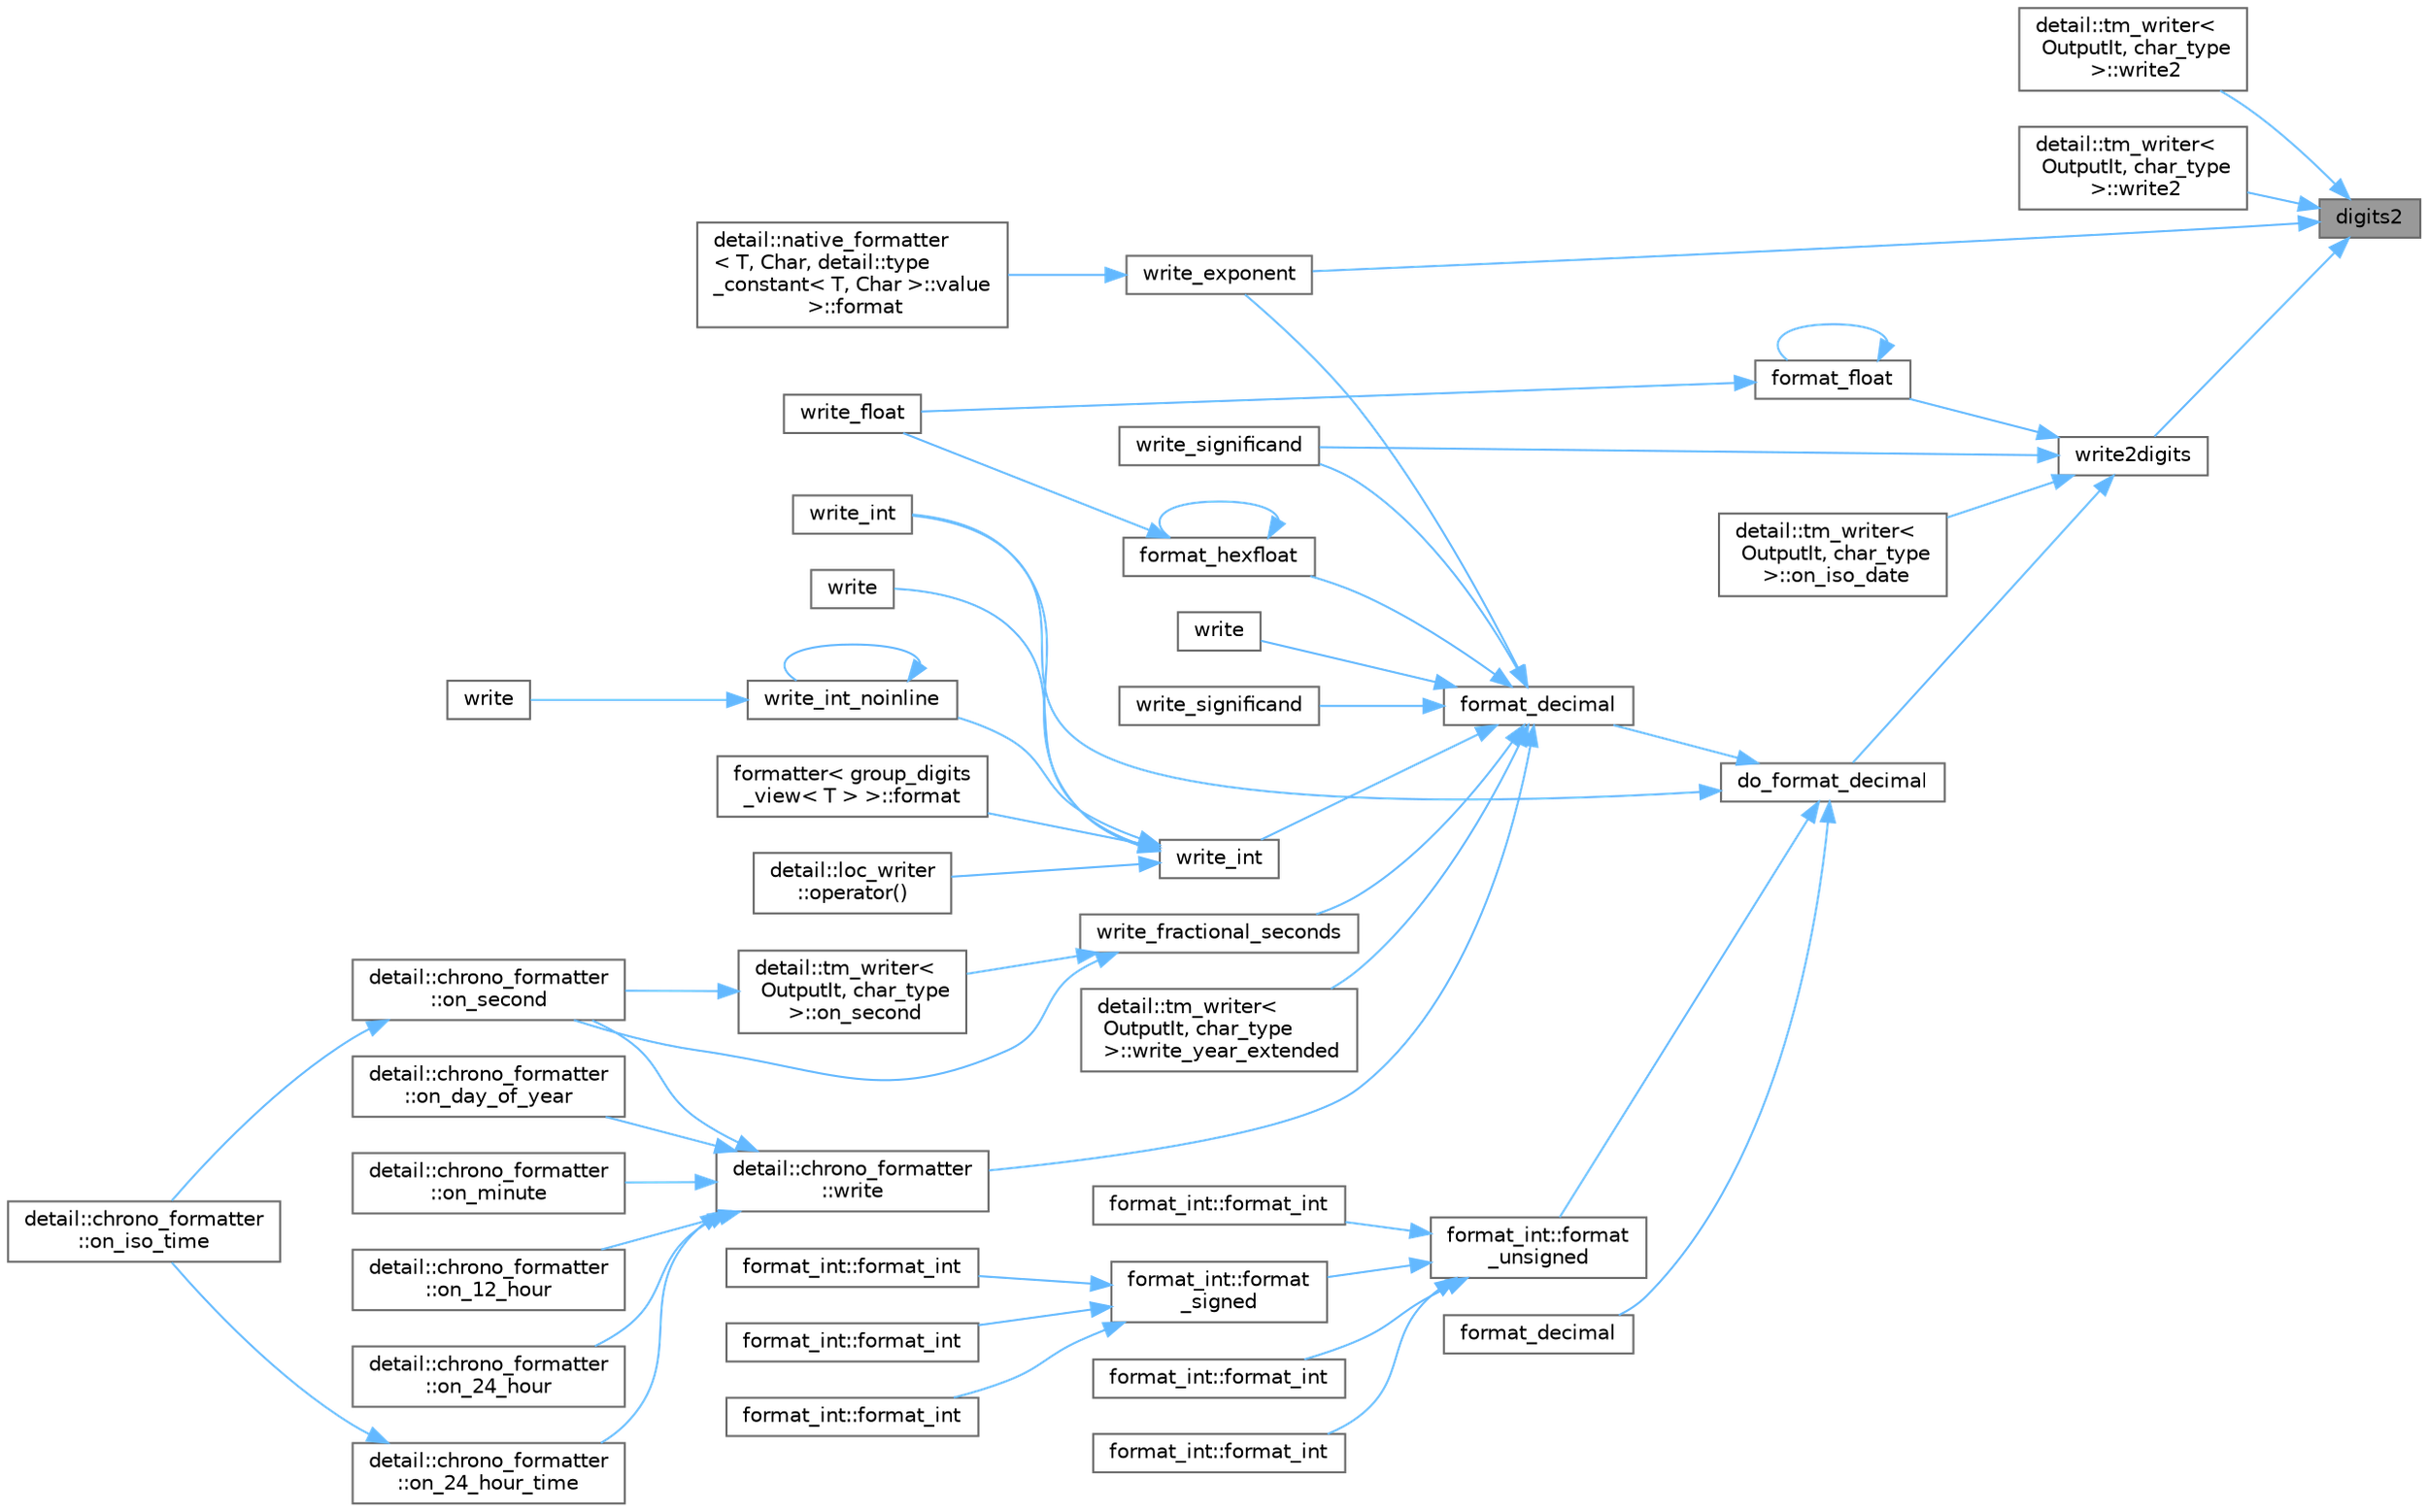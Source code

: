 digraph "digits2"
{
 // LATEX_PDF_SIZE
  bgcolor="transparent";
  edge [fontname=Helvetica,fontsize=10,labelfontname=Helvetica,labelfontsize=10];
  node [fontname=Helvetica,fontsize=10,shape=box,height=0.2,width=0.4];
  rankdir="RL";
  Node1 [id="Node000001",label="digits2",height=0.2,width=0.4,color="gray40", fillcolor="grey60", style="filled", fontcolor="black",tooltip=" "];
  Node1 -> Node2 [id="edge1_Node000001_Node000002",dir="back",color="steelblue1",style="solid",tooltip=" "];
  Node2 [id="Node000002",label="detail::tm_writer\<\l OutputIt, char_type\l \>::write2",height=0.2,width=0.4,color="grey40", fillcolor="white", style="filled",URL="$classdetail_1_1tm__writer.html#a9c21431b9665821910a1d2f8a6b74551",tooltip=" "];
  Node1 -> Node3 [id="edge2_Node000001_Node000003",dir="back",color="steelblue1",style="solid",tooltip=" "];
  Node3 [id="Node000003",label="detail::tm_writer\<\l OutputIt, char_type\l \>::write2",height=0.2,width=0.4,color="grey40", fillcolor="white", style="filled",URL="$classdetail_1_1tm__writer.html#a0c208c29cca477ac9f618147bdd06aae",tooltip=" "];
  Node1 -> Node4 [id="edge3_Node000001_Node000004",dir="back",color="steelblue1",style="solid",tooltip=" "];
  Node4 [id="Node000004",label="write2digits",height=0.2,width=0.4,color="grey40", fillcolor="white", style="filled",URL="$namespacedetail.html#ab5f59fc44586297ecd385bcf8416eb9c",tooltip=" "];
  Node4 -> Node5 [id="edge4_Node000004_Node000005",dir="back",color="steelblue1",style="solid",tooltip=" "];
  Node5 [id="Node000005",label="do_format_decimal",height=0.2,width=0.4,color="grey40", fillcolor="white", style="filled",URL="$namespacedetail.html#a6a78284fcaf4f89d8febe648ac5a688d",tooltip=" "];
  Node5 -> Node6 [id="edge5_Node000005_Node000006",dir="back",color="steelblue1",style="solid",tooltip=" "];
  Node6 [id="Node000006",label="format_decimal",height=0.2,width=0.4,color="grey40", fillcolor="white", style="filled",URL="$namespacedetail.html#a0141c49ca50a97445980498f75432aee",tooltip=" "];
  Node6 -> Node7 [id="edge6_Node000006_Node000007",dir="back",color="steelblue1",style="solid",tooltip=" "];
  Node7 [id="Node000007",label="format_hexfloat",height=0.2,width=0.4,color="grey40", fillcolor="white", style="filled",URL="$namespacedetail.html#a9ec1df3b250d79f09b8620a2d096cff8",tooltip=" "];
  Node7 -> Node7 [id="edge7_Node000007_Node000007",dir="back",color="steelblue1",style="solid",tooltip=" "];
  Node7 -> Node8 [id="edge8_Node000007_Node000008",dir="back",color="steelblue1",style="solid",tooltip=" "];
  Node8 [id="Node000008",label="write_float",height=0.2,width=0.4,color="grey40", fillcolor="white", style="filled",URL="$namespacedetail.html#a503a3fdae408f07dae7003840f786b53",tooltip=" "];
  Node6 -> Node9 [id="edge9_Node000006_Node000009",dir="back",color="steelblue1",style="solid",tooltip=" "];
  Node9 [id="Node000009",label="detail::chrono_formatter\l::write",height=0.2,width=0.4,color="grey40", fillcolor="white", style="filled",URL="$structdetail_1_1chrono__formatter.html#add7570da74a4570c6bbdd344394d3b73",tooltip=" "];
  Node9 -> Node10 [id="edge10_Node000009_Node000010",dir="back",color="steelblue1",style="solid",tooltip=" "];
  Node10 [id="Node000010",label="detail::chrono_formatter\l::on_12_hour",height=0.2,width=0.4,color="grey40", fillcolor="white", style="filled",URL="$structdetail_1_1chrono__formatter.html#a3f7aacce265226c5965e6081c4799336",tooltip=" "];
  Node9 -> Node11 [id="edge11_Node000009_Node000011",dir="back",color="steelblue1",style="solid",tooltip=" "];
  Node11 [id="Node000011",label="detail::chrono_formatter\l::on_24_hour",height=0.2,width=0.4,color="grey40", fillcolor="white", style="filled",URL="$structdetail_1_1chrono__formatter.html#aea488566e3e4ca46319ef5f5151755a0",tooltip=" "];
  Node9 -> Node12 [id="edge12_Node000009_Node000012",dir="back",color="steelblue1",style="solid",tooltip=" "];
  Node12 [id="Node000012",label="detail::chrono_formatter\l::on_24_hour_time",height=0.2,width=0.4,color="grey40", fillcolor="white", style="filled",URL="$structdetail_1_1chrono__formatter.html#a1a36b23ef9bc29633a52e995ea2dd23a",tooltip=" "];
  Node12 -> Node13 [id="edge13_Node000012_Node000013",dir="back",color="steelblue1",style="solid",tooltip=" "];
  Node13 [id="Node000013",label="detail::chrono_formatter\l::on_iso_time",height=0.2,width=0.4,color="grey40", fillcolor="white", style="filled",URL="$structdetail_1_1chrono__formatter.html#a94c937acaca8bfa7b3d319d1bd237ef9",tooltip=" "];
  Node9 -> Node14 [id="edge14_Node000009_Node000014",dir="back",color="steelblue1",style="solid",tooltip=" "];
  Node14 [id="Node000014",label="detail::chrono_formatter\l::on_day_of_year",height=0.2,width=0.4,color="grey40", fillcolor="white", style="filled",URL="$structdetail_1_1chrono__formatter.html#a15e3ea2d4cbad788f990ad686632f905",tooltip=" "];
  Node9 -> Node15 [id="edge15_Node000009_Node000015",dir="back",color="steelblue1",style="solid",tooltip=" "];
  Node15 [id="Node000015",label="detail::chrono_formatter\l::on_minute",height=0.2,width=0.4,color="grey40", fillcolor="white", style="filled",URL="$structdetail_1_1chrono__formatter.html#a5fa9e34decab3a88e4c9543effa54e31",tooltip=" "];
  Node9 -> Node16 [id="edge16_Node000009_Node000016",dir="back",color="steelblue1",style="solid",tooltip=" "];
  Node16 [id="Node000016",label="detail::chrono_formatter\l::on_second",height=0.2,width=0.4,color="grey40", fillcolor="white", style="filled",URL="$structdetail_1_1chrono__formatter.html#afcb9a0eff4398874cbff0b5466c5f56c",tooltip=" "];
  Node16 -> Node13 [id="edge17_Node000016_Node000013",dir="back",color="steelblue1",style="solid",tooltip=" "];
  Node6 -> Node17 [id="edge18_Node000006_Node000017",dir="back",color="steelblue1",style="solid",tooltip=" "];
  Node17 [id="Node000017",label="write",height=0.2,width=0.4,color="grey40", fillcolor="white", style="filled",URL="$namespacedetail.html#a89dea9ae2ccdef585b85cf0876e9216d",tooltip=" "];
  Node6 -> Node18 [id="edge19_Node000006_Node000018",dir="back",color="steelblue1",style="solid",tooltip=" "];
  Node18 [id="Node000018",label="write_exponent",height=0.2,width=0.4,color="grey40", fillcolor="white", style="filled",URL="$namespacedetail.html#a3192eeff8d0794148fef5e2d9f681f72",tooltip=" "];
  Node18 -> Node19 [id="edge20_Node000018_Node000019",dir="back",color="steelblue1",style="solid",tooltip=" "];
  Node19 [id="Node000019",label="detail::native_formatter\l\< T, Char, detail::type\l_constant\< T, Char \>::value\l \>::format",height=0.2,width=0.4,color="grey40", fillcolor="white", style="filled",URL="$structdetail_1_1native__formatter.html#a9b52fcb79b1551eb75c0f9e324f5b14a",tooltip=" "];
  Node6 -> Node20 [id="edge21_Node000006_Node000020",dir="back",color="steelblue1",style="solid",tooltip=" "];
  Node20 [id="Node000020",label="write_fractional_seconds",height=0.2,width=0.4,color="grey40", fillcolor="white", style="filled",URL="$namespacedetail.html#a3bc10bfc5890885892eed90dd1ebbacb",tooltip=" "];
  Node20 -> Node16 [id="edge22_Node000020_Node000016",dir="back",color="steelblue1",style="solid",tooltip=" "];
  Node20 -> Node21 [id="edge23_Node000020_Node000021",dir="back",color="steelblue1",style="solid",tooltip=" "];
  Node21 [id="Node000021",label="detail::tm_writer\<\l OutputIt, char_type\l \>::on_second",height=0.2,width=0.4,color="grey40", fillcolor="white", style="filled",URL="$classdetail_1_1tm__writer.html#afcb9a0eff4398874cbff0b5466c5f56c",tooltip=" "];
  Node21 -> Node16 [id="edge24_Node000021_Node000016",dir="back",color="steelblue1",style="solid",tooltip=" "];
  Node6 -> Node22 [id="edge25_Node000006_Node000022",dir="back",color="steelblue1",style="solid",tooltip=" "];
  Node22 [id="Node000022",label="write_int",height=0.2,width=0.4,color="grey40", fillcolor="white", style="filled",URL="$namespacedetail.html#ac0fd4ca12ae54000b545b8469fa3a5d6",tooltip=" "];
  Node22 -> Node23 [id="edge26_Node000022_Node000023",dir="back",color="steelblue1",style="solid",tooltip=" "];
  Node23 [id="Node000023",label="formatter\< group_digits\l_view\< T \> \>::format",height=0.2,width=0.4,color="grey40", fillcolor="white", style="filled",URL="$structformatter_3_01group__digits__view_3_01_t_01_4_01_4.html#a12f88da6a64b78a7132de00518d5e674",tooltip=" "];
  Node22 -> Node24 [id="edge27_Node000022_Node000024",dir="back",color="steelblue1",style="solid",tooltip=" "];
  Node24 [id="Node000024",label="detail::loc_writer\l::operator()",height=0.2,width=0.4,color="grey40", fillcolor="white", style="filled",URL="$structdetail_1_1loc__writer.html#aedcdcd54b74a24c4c2a78c788b22a502",tooltip=" "];
  Node22 -> Node25 [id="edge28_Node000022_Node000025",dir="back",color="steelblue1",style="solid",tooltip=" "];
  Node25 [id="Node000025",label="write",height=0.2,width=0.4,color="grey40", fillcolor="white", style="filled",URL="$namespacedetail.html#a9c683e2bdae1f39926846a8a6d599444",tooltip=" "];
  Node22 -> Node26 [id="edge29_Node000022_Node000026",dir="back",color="steelblue1",style="solid",tooltip=" "];
  Node26 [id="Node000026",label="write_int",height=0.2,width=0.4,color="grey40", fillcolor="white", style="filled",URL="$namespacedetail.html#a0dc2ace9cfb00f77921ab5c78fe1cdde",tooltip=" "];
  Node22 -> Node27 [id="edge30_Node000022_Node000027",dir="back",color="steelblue1",style="solid",tooltip=" "];
  Node27 [id="Node000027",label="write_int_noinline",height=0.2,width=0.4,color="grey40", fillcolor="white", style="filled",URL="$namespacedetail.html#ab0d73c56e74f8996b10568f124f95524",tooltip=" "];
  Node27 -> Node28 [id="edge31_Node000027_Node000028",dir="back",color="steelblue1",style="solid",tooltip=" "];
  Node28 [id="Node000028",label="write",height=0.2,width=0.4,color="grey40", fillcolor="white", style="filled",URL="$namespacedetail.html#a80447ad8247e2f87d17817aa7cb4ac12",tooltip=" "];
  Node27 -> Node27 [id="edge32_Node000027_Node000027",dir="back",color="steelblue1",style="solid",tooltip=" "];
  Node6 -> Node29 [id="edge33_Node000006_Node000029",dir="back",color="steelblue1",style="solid",tooltip=" "];
  Node29 [id="Node000029",label="write_significand",height=0.2,width=0.4,color="grey40", fillcolor="white", style="filled",URL="$namespacedetail.html#a1326f5b9ce439573a0f9d6bd00f289c2",tooltip=" "];
  Node6 -> Node30 [id="edge34_Node000006_Node000030",dir="back",color="steelblue1",style="solid",tooltip=" "];
  Node30 [id="Node000030",label="write_significand",height=0.2,width=0.4,color="grey40", fillcolor="white", style="filled",URL="$namespacedetail.html#a4b26d662340a3240f05de9062223f243",tooltip=" "];
  Node6 -> Node31 [id="edge35_Node000006_Node000031",dir="back",color="steelblue1",style="solid",tooltip=" "];
  Node31 [id="Node000031",label="detail::tm_writer\<\l OutputIt, char_type\l \>::write_year_extended",height=0.2,width=0.4,color="grey40", fillcolor="white", style="filled",URL="$classdetail_1_1tm__writer.html#a81c8e1c5bcc7c5f16f4ebc76838f8c39",tooltip=" "];
  Node5 -> Node32 [id="edge36_Node000005_Node000032",dir="back",color="steelblue1",style="solid",tooltip=" "];
  Node32 [id="Node000032",label="format_decimal",height=0.2,width=0.4,color="grey40", fillcolor="white", style="filled",URL="$namespacedetail.html#a31f1c8fd33b9eebb81a5626225feeace",tooltip=" "];
  Node5 -> Node33 [id="edge37_Node000005_Node000033",dir="back",color="steelblue1",style="solid",tooltip=" "];
  Node33 [id="Node000033",label="format_int::format\l_unsigned",height=0.2,width=0.4,color="grey40", fillcolor="white", style="filled",URL="$classformat__int.html#a34196f000be5bc7298a8bd8421db9102",tooltip=" "];
  Node33 -> Node34 [id="edge38_Node000033_Node000034",dir="back",color="steelblue1",style="solid",tooltip=" "];
  Node34 [id="Node000034",label="format_int::format_int",height=0.2,width=0.4,color="grey40", fillcolor="white", style="filled",URL="$classformat__int.html#aeff4efccfc8cda3f7d037e788a8a724c",tooltip=" "];
  Node33 -> Node35 [id="edge39_Node000033_Node000035",dir="back",color="steelblue1",style="solid",tooltip=" "];
  Node35 [id="Node000035",label="format_int::format_int",height=0.2,width=0.4,color="grey40", fillcolor="white", style="filled",URL="$classformat__int.html#a01435ef222f5e7db1d187f0d808ec5c6",tooltip=" "];
  Node33 -> Node36 [id="edge40_Node000033_Node000036",dir="back",color="steelblue1",style="solid",tooltip=" "];
  Node36 [id="Node000036",label="format_int::format_int",height=0.2,width=0.4,color="grey40", fillcolor="white", style="filled",URL="$classformat__int.html#a2f92106c8d28bdf3dd9d34833fd2c3e2",tooltip=" "];
  Node33 -> Node37 [id="edge41_Node000033_Node000037",dir="back",color="steelblue1",style="solid",tooltip=" "];
  Node37 [id="Node000037",label="format_int::format\l_signed",height=0.2,width=0.4,color="grey40", fillcolor="white", style="filled",URL="$classformat__int.html#ad080eaae612d0ee12d2c0074af969819",tooltip=" "];
  Node37 -> Node38 [id="edge42_Node000037_Node000038",dir="back",color="steelblue1",style="solid",tooltip=" "];
  Node38 [id="Node000038",label="format_int::format_int",height=0.2,width=0.4,color="grey40", fillcolor="white", style="filled",URL="$classformat__int.html#ae2c6977f30ef1efa2cb33feb1bb0b5d2",tooltip=" "];
  Node37 -> Node39 [id="edge43_Node000037_Node000039",dir="back",color="steelblue1",style="solid",tooltip=" "];
  Node39 [id="Node000039",label="format_int::format_int",height=0.2,width=0.4,color="grey40", fillcolor="white", style="filled",URL="$classformat__int.html#a23b7384a20c6cb894f2e70a4cc1160a2",tooltip=" "];
  Node37 -> Node40 [id="edge44_Node000037_Node000040",dir="back",color="steelblue1",style="solid",tooltip=" "];
  Node40 [id="Node000040",label="format_int::format_int",height=0.2,width=0.4,color="grey40", fillcolor="white", style="filled",URL="$classformat__int.html#abbcaba0e1dc64a3964d9300b7ca96f81",tooltip=" "];
  Node5 -> Node26 [id="edge45_Node000005_Node000026",dir="back",color="steelblue1",style="solid",tooltip=" "];
  Node4 -> Node41 [id="edge46_Node000004_Node000041",dir="back",color="steelblue1",style="solid",tooltip=" "];
  Node41 [id="Node000041",label="format_float",height=0.2,width=0.4,color="grey40", fillcolor="white", style="filled",URL="$namespacedetail.html#a6f5e9a91b995411cd8aa9d6870e8bcdd",tooltip=" "];
  Node41 -> Node41 [id="edge47_Node000041_Node000041",dir="back",color="steelblue1",style="solid",tooltip=" "];
  Node41 -> Node8 [id="edge48_Node000041_Node000008",dir="back",color="steelblue1",style="solid",tooltip=" "];
  Node4 -> Node42 [id="edge49_Node000004_Node000042",dir="back",color="steelblue1",style="solid",tooltip=" "];
  Node42 [id="Node000042",label="detail::tm_writer\<\l OutputIt, char_type\l \>::on_iso_date",height=0.2,width=0.4,color="grey40", fillcolor="white", style="filled",URL="$classdetail_1_1tm__writer.html#aea707828446626d840d3cb1e6187179e",tooltip=" "];
  Node4 -> Node29 [id="edge50_Node000004_Node000029",dir="back",color="steelblue1",style="solid",tooltip=" "];
  Node1 -> Node18 [id="edge51_Node000001_Node000018",dir="back",color="steelblue1",style="solid",tooltip=" "];
}
